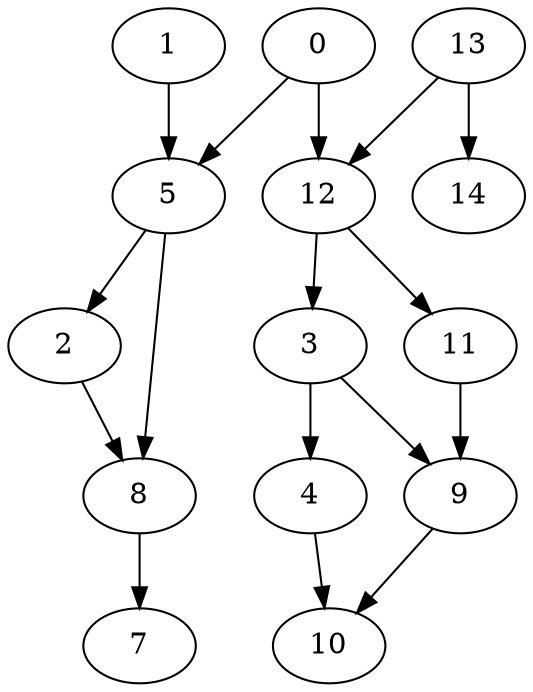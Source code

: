 digraph G {
    0;
    5;
    12;
    2;
    8;
    3;
    11;
    7;
    4;
    9;
    10;
    1;
    13;
    14;
    0 -> 5 [w=0];
    0 -> 12 [w=2];
    5 -> 2 [w=1];
    5 -> 8 [w=0];
    12 -> 3 [w=2];
    12 -> 11 [w=0];
    2 -> 8 [w=0];
    8 -> 7 [w=0];
    3 -> 4 [w=0];
    3 -> 9 [w=0];
    11 -> 9 [w=0];
    4 -> 10 [w=0];
    9 -> 10 [w=0];
    1 -> 5 [w=0];
    13 -> 12 [w=1];
    13 -> 14 [w=0];
}

